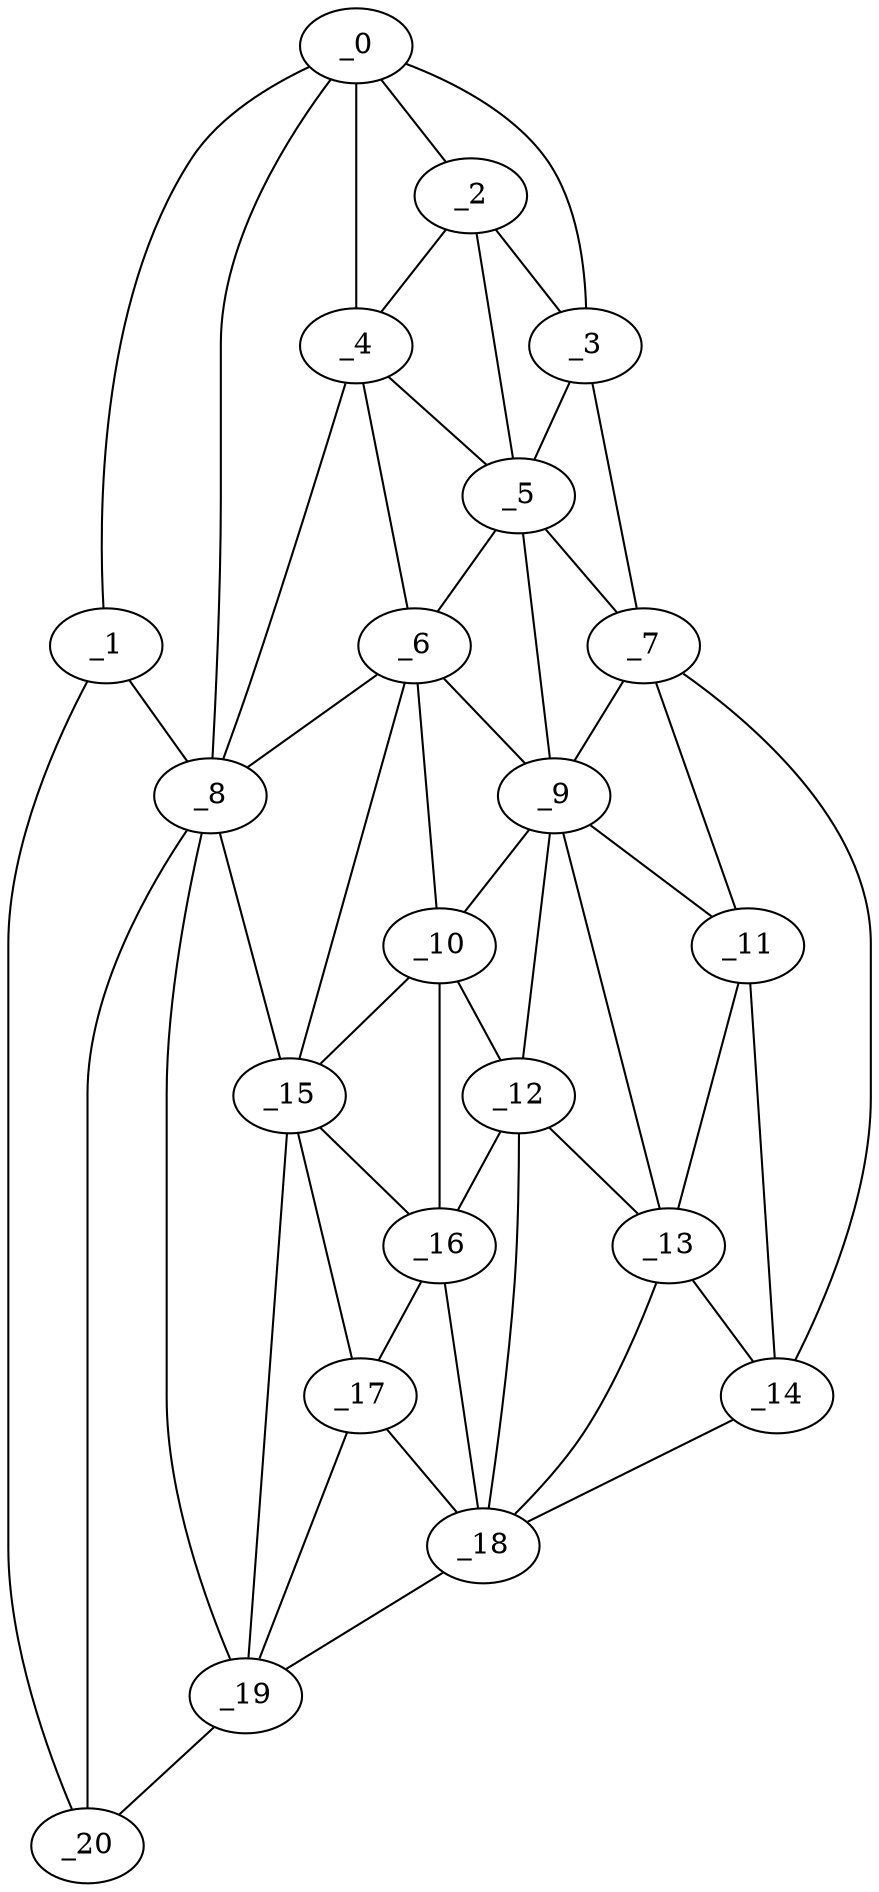 graph "obj18__15.gxl" {
	_0	 [x=13,
		y=22];
	_1	 [x=15,
		y=15];
	_0 -- _1	 [valence=1];
	_2	 [x=33,
		y=70];
	_0 -- _2	 [valence=2];
	_3	 [x=34,
		y=88];
	_0 -- _3	 [valence=1];
	_4	 [x=44,
		y=68];
	_0 -- _4	 [valence=1];
	_8	 [x=61,
		y=17];
	_0 -- _8	 [valence=2];
	_1 -- _8	 [valence=2];
	_20	 [x=115,
		y=18];
	_1 -- _20	 [valence=1];
	_2 -- _3	 [valence=2];
	_2 -- _4	 [valence=2];
	_5	 [x=47,
		y=85];
	_2 -- _5	 [valence=2];
	_3 -- _5	 [valence=1];
	_7	 [x=60,
		y=93];
	_3 -- _7	 [valence=1];
	_4 -- _5	 [valence=2];
	_6	 [x=55,
		y=71];
	_4 -- _6	 [valence=2];
	_4 -- _8	 [valence=2];
	_5 -- _6	 [valence=1];
	_5 -- _7	 [valence=2];
	_9	 [x=63,
		y=86];
	_5 -- _9	 [valence=2];
	_6 -- _8	 [valence=2];
	_6 -- _9	 [valence=1];
	_10	 [x=68,
		y=78];
	_6 -- _10	 [valence=2];
	_15	 [x=79,
		y=61];
	_6 -- _15	 [valence=2];
	_7 -- _9	 [valence=2];
	_11	 [x=70,
		y=91];
	_7 -- _11	 [valence=2];
	_14	 [x=76,
		y=94];
	_7 -- _14	 [valence=1];
	_8 -- _15	 [valence=2];
	_19	 [x=113,
		y=27];
	_8 -- _19	 [valence=1];
	_8 -- _20	 [valence=2];
	_9 -- _10	 [valence=1];
	_9 -- _11	 [valence=1];
	_12	 [x=72,
		y=80];
	_9 -- _12	 [valence=2];
	_13	 [x=73,
		y=86];
	_9 -- _13	 [valence=2];
	_10 -- _12	 [valence=2];
	_10 -- _15	 [valence=2];
	_16	 [x=83,
		y=71];
	_10 -- _16	 [valence=2];
	_11 -- _13	 [valence=2];
	_11 -- _14	 [valence=1];
	_12 -- _13	 [valence=1];
	_12 -- _16	 [valence=1];
	_18	 [x=89,
		y=82];
	_12 -- _18	 [valence=1];
	_13 -- _14	 [valence=1];
	_13 -- _18	 [valence=1];
	_14 -- _18	 [valence=1];
	_15 -- _16	 [valence=1];
	_17	 [x=89,
		y=65];
	_15 -- _17	 [valence=2];
	_15 -- _19	 [valence=1];
	_16 -- _17	 [valence=2];
	_16 -- _18	 [valence=1];
	_17 -- _18	 [valence=2];
	_17 -- _19	 [valence=2];
	_18 -- _19	 [valence=1];
	_19 -- _20	 [valence=1];
}

